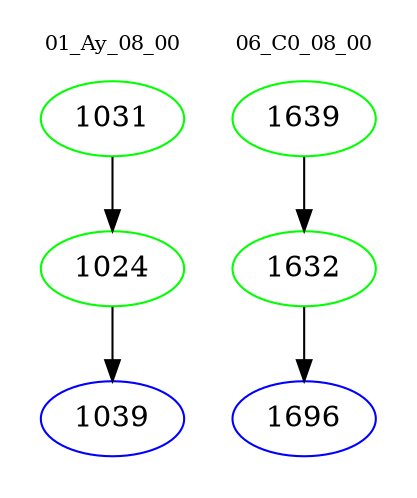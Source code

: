 digraph{
subgraph cluster_0 {
color = white
label = "01_Ay_08_00";
fontsize=10;
T0_1031 [label="1031", color="green"]
T0_1031 -> T0_1024 [color="black"]
T0_1024 [label="1024", color="green"]
T0_1024 -> T0_1039 [color="black"]
T0_1039 [label="1039", color="blue"]
}
subgraph cluster_1 {
color = white
label = "06_C0_08_00";
fontsize=10;
T1_1639 [label="1639", color="green"]
T1_1639 -> T1_1632 [color="black"]
T1_1632 [label="1632", color="green"]
T1_1632 -> T1_1696 [color="black"]
T1_1696 [label="1696", color="blue"]
}
}
